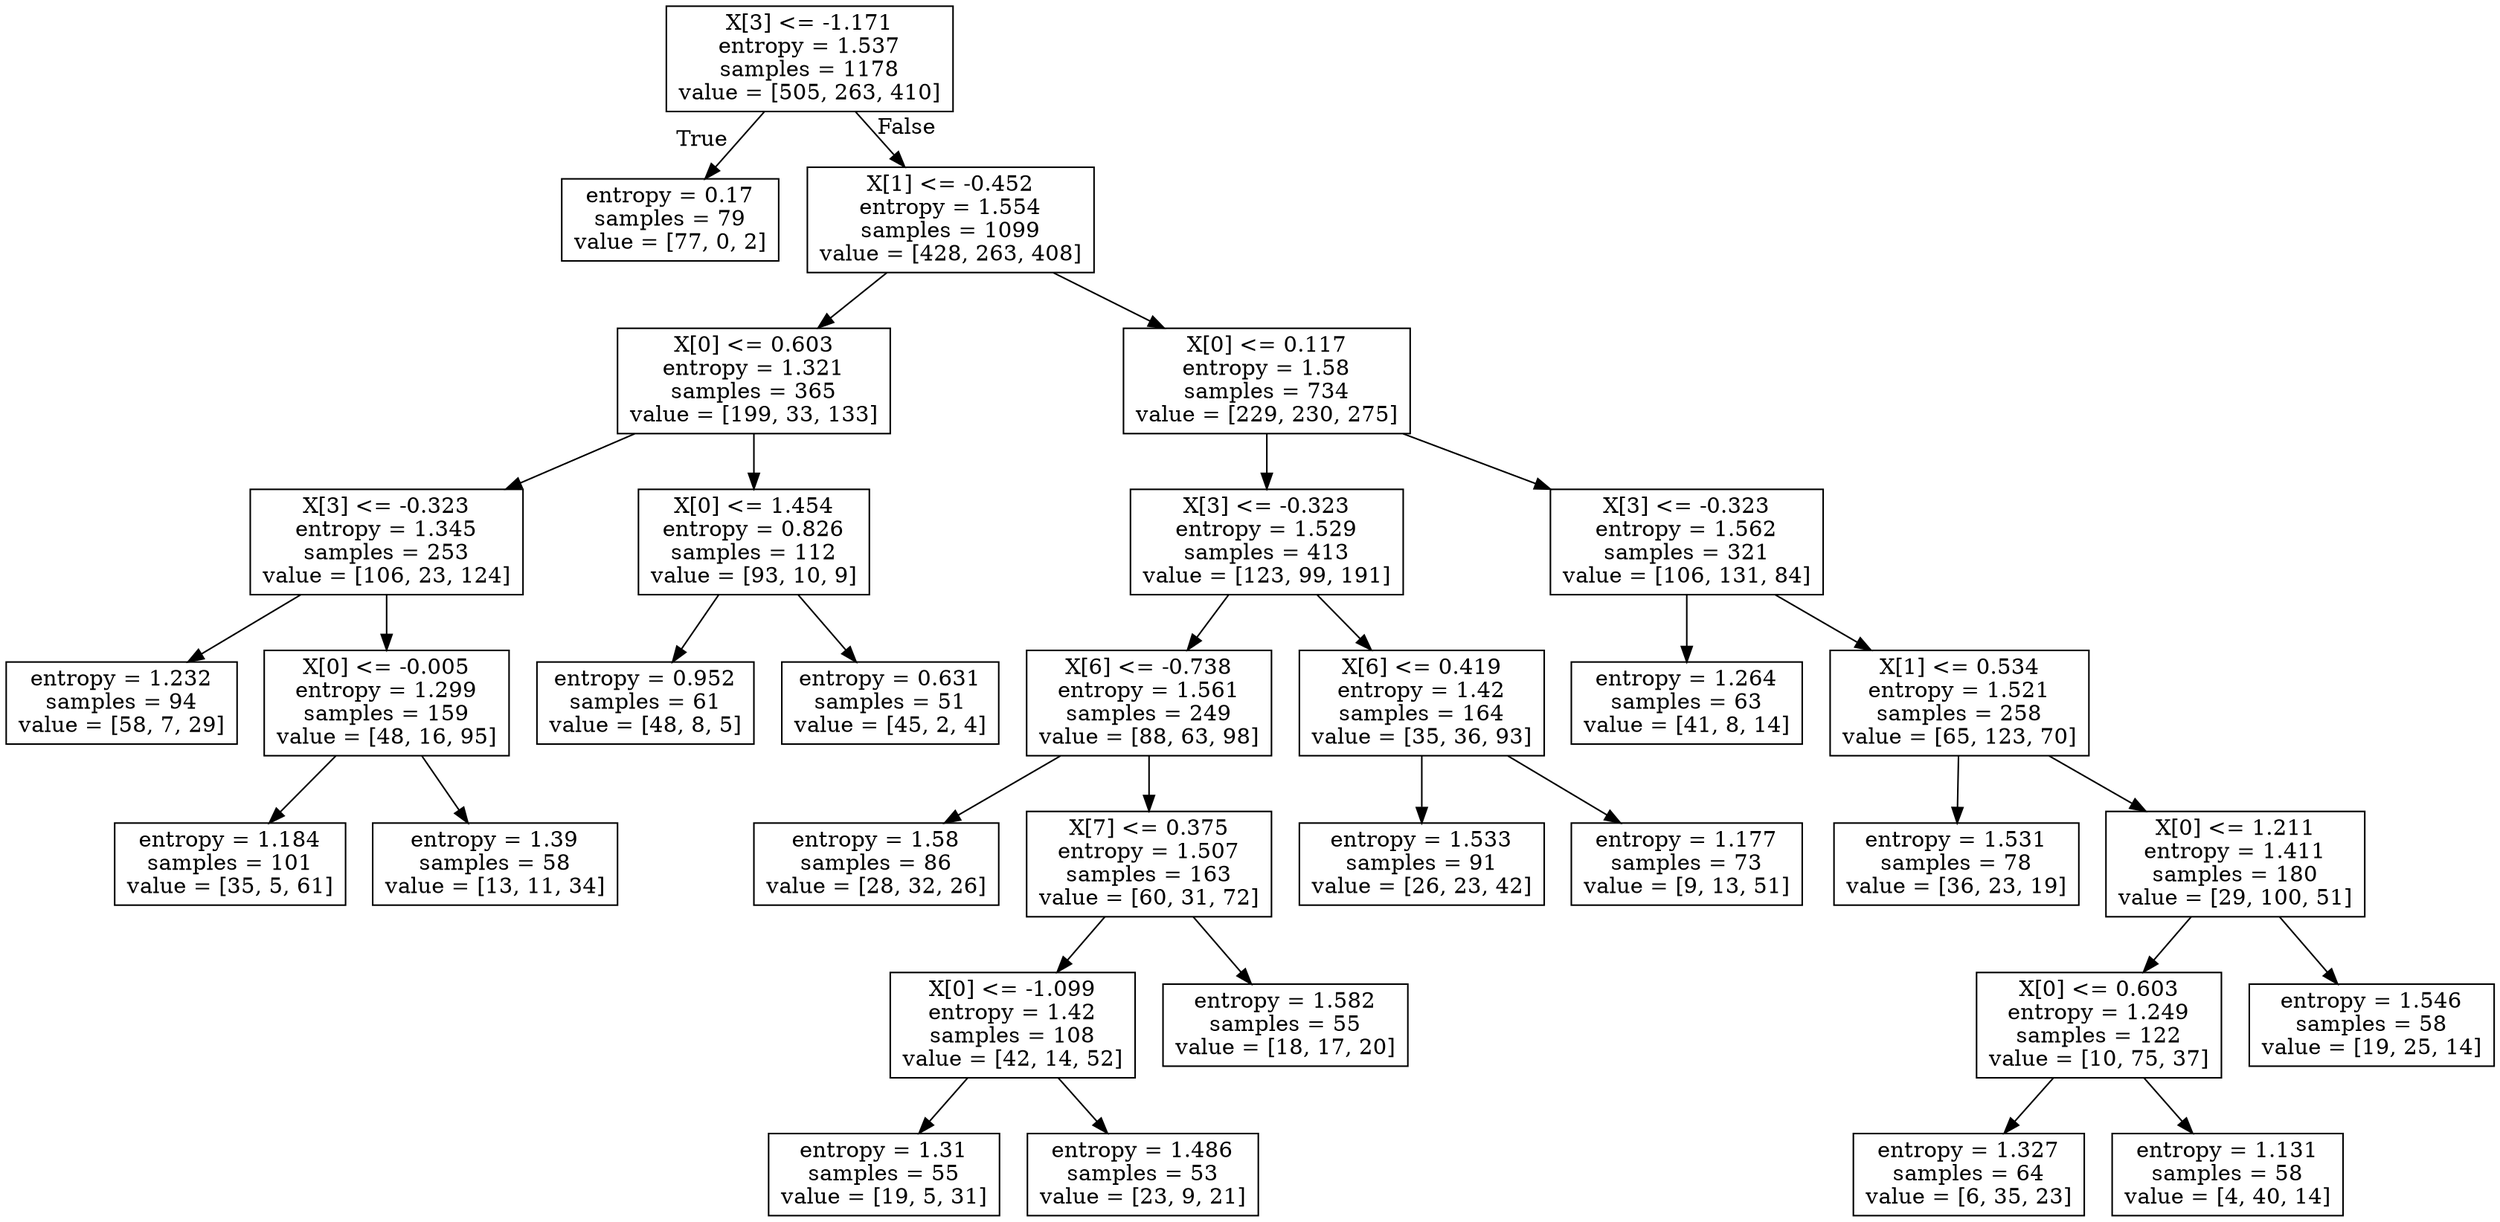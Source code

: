 digraph Tree {
node [shape=box] ;
0 [label="X[3] <= -1.171\nentropy = 1.537\nsamples = 1178\nvalue = [505, 263, 410]"] ;
1 [label="entropy = 0.17\nsamples = 79\nvalue = [77, 0, 2]"] ;
0 -> 1 [labeldistance=2.5, labelangle=45, headlabel="True"] ;
2 [label="X[1] <= -0.452\nentropy = 1.554\nsamples = 1099\nvalue = [428, 263, 408]"] ;
0 -> 2 [labeldistance=2.5, labelangle=-45, headlabel="False"] ;
3 [label="X[0] <= 0.603\nentropy = 1.321\nsamples = 365\nvalue = [199, 33, 133]"] ;
2 -> 3 ;
4 [label="X[3] <= -0.323\nentropy = 1.345\nsamples = 253\nvalue = [106, 23, 124]"] ;
3 -> 4 ;
5 [label="entropy = 1.232\nsamples = 94\nvalue = [58, 7, 29]"] ;
4 -> 5 ;
6 [label="X[0] <= -0.005\nentropy = 1.299\nsamples = 159\nvalue = [48, 16, 95]"] ;
4 -> 6 ;
7 [label="entropy = 1.184\nsamples = 101\nvalue = [35, 5, 61]"] ;
6 -> 7 ;
8 [label="entropy = 1.39\nsamples = 58\nvalue = [13, 11, 34]"] ;
6 -> 8 ;
9 [label="X[0] <= 1.454\nentropy = 0.826\nsamples = 112\nvalue = [93, 10, 9]"] ;
3 -> 9 ;
10 [label="entropy = 0.952\nsamples = 61\nvalue = [48, 8, 5]"] ;
9 -> 10 ;
11 [label="entropy = 0.631\nsamples = 51\nvalue = [45, 2, 4]"] ;
9 -> 11 ;
12 [label="X[0] <= 0.117\nentropy = 1.58\nsamples = 734\nvalue = [229, 230, 275]"] ;
2 -> 12 ;
13 [label="X[3] <= -0.323\nentropy = 1.529\nsamples = 413\nvalue = [123, 99, 191]"] ;
12 -> 13 ;
14 [label="X[6] <= -0.738\nentropy = 1.561\nsamples = 249\nvalue = [88, 63, 98]"] ;
13 -> 14 ;
15 [label="entropy = 1.58\nsamples = 86\nvalue = [28, 32, 26]"] ;
14 -> 15 ;
16 [label="X[7] <= 0.375\nentropy = 1.507\nsamples = 163\nvalue = [60, 31, 72]"] ;
14 -> 16 ;
17 [label="X[0] <= -1.099\nentropy = 1.42\nsamples = 108\nvalue = [42, 14, 52]"] ;
16 -> 17 ;
18 [label="entropy = 1.31\nsamples = 55\nvalue = [19, 5, 31]"] ;
17 -> 18 ;
19 [label="entropy = 1.486\nsamples = 53\nvalue = [23, 9, 21]"] ;
17 -> 19 ;
20 [label="entropy = 1.582\nsamples = 55\nvalue = [18, 17, 20]"] ;
16 -> 20 ;
21 [label="X[6] <= 0.419\nentropy = 1.42\nsamples = 164\nvalue = [35, 36, 93]"] ;
13 -> 21 ;
22 [label="entropy = 1.533\nsamples = 91\nvalue = [26, 23, 42]"] ;
21 -> 22 ;
23 [label="entropy = 1.177\nsamples = 73\nvalue = [9, 13, 51]"] ;
21 -> 23 ;
24 [label="X[3] <= -0.323\nentropy = 1.562\nsamples = 321\nvalue = [106, 131, 84]"] ;
12 -> 24 ;
25 [label="entropy = 1.264\nsamples = 63\nvalue = [41, 8, 14]"] ;
24 -> 25 ;
26 [label="X[1] <= 0.534\nentropy = 1.521\nsamples = 258\nvalue = [65, 123, 70]"] ;
24 -> 26 ;
27 [label="entropy = 1.531\nsamples = 78\nvalue = [36, 23, 19]"] ;
26 -> 27 ;
28 [label="X[0] <= 1.211\nentropy = 1.411\nsamples = 180\nvalue = [29, 100, 51]"] ;
26 -> 28 ;
29 [label="X[0] <= 0.603\nentropy = 1.249\nsamples = 122\nvalue = [10, 75, 37]"] ;
28 -> 29 ;
30 [label="entropy = 1.327\nsamples = 64\nvalue = [6, 35, 23]"] ;
29 -> 30 ;
31 [label="entropy = 1.131\nsamples = 58\nvalue = [4, 40, 14]"] ;
29 -> 31 ;
32 [label="entropy = 1.546\nsamples = 58\nvalue = [19, 25, 14]"] ;
28 -> 32 ;
}